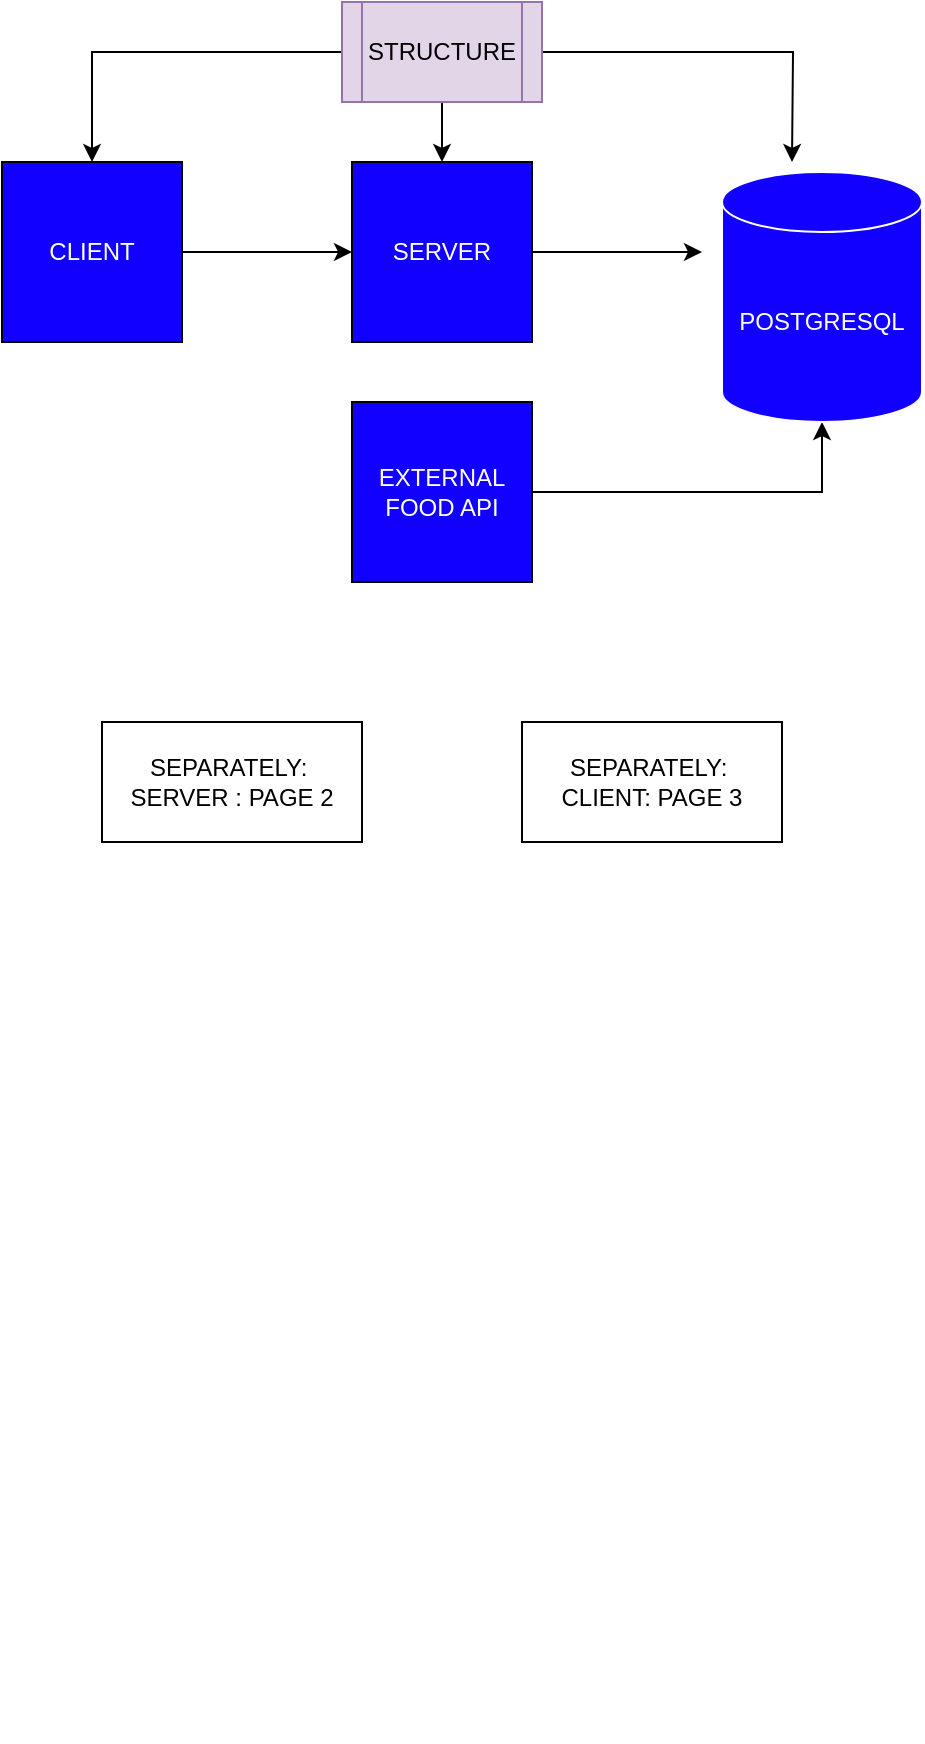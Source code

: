 <mxfile version="22.0.8" type="github" pages="3">
  <diagram name="Structure" id="JzsaE7mzixEYm2brD_ER">
    <mxGraphModel dx="794" dy="471" grid="1" gridSize="10" guides="1" tooltips="1" connect="1" arrows="1" fold="1" page="1" pageScale="1" pageWidth="827" pageHeight="1169" math="0" shadow="0">
      <root>
        <mxCell id="0" />
        <mxCell id="1" parent="0" />
        <mxCell id="BS8KBXqFUGfQ81hWkJ6E-9" style="edgeStyle=orthogonalEdgeStyle;rounded=0;orthogonalLoop=1;jettySize=auto;html=1;entryX=0;entryY=0.5;entryDx=0;entryDy=0;" edge="1" parent="1" source="BS8KBXqFUGfQ81hWkJ6E-1" target="BS8KBXqFUGfQ81hWkJ6E-2">
          <mxGeometry relative="1" as="geometry" />
        </mxCell>
        <mxCell id="BS8KBXqFUGfQ81hWkJ6E-1" value="&lt;font color=&quot;#ffffff&quot;&gt;CLIENT&lt;/font&gt;" style="whiteSpace=wrap;html=1;aspect=fixed;fillColor=#1100FF;" vertex="1" parent="1">
          <mxGeometry x="100" y="100" width="90" height="90" as="geometry" />
        </mxCell>
        <mxCell id="BS8KBXqFUGfQ81hWkJ6E-10" style="edgeStyle=orthogonalEdgeStyle;rounded=0;orthogonalLoop=1;jettySize=auto;html=1;" edge="1" parent="1" source="BS8KBXqFUGfQ81hWkJ6E-2">
          <mxGeometry relative="1" as="geometry">
            <mxPoint x="450" y="145" as="targetPoint" />
          </mxGeometry>
        </mxCell>
        <mxCell id="BS8KBXqFUGfQ81hWkJ6E-2" value="&lt;font color=&quot;#ffffff&quot;&gt;SERVER&lt;/font&gt;" style="whiteSpace=wrap;html=1;aspect=fixed;fillColor=#1100FF;" vertex="1" parent="1">
          <mxGeometry x="275" y="100" width="90" height="90" as="geometry" />
        </mxCell>
        <mxCell id="BS8KBXqFUGfQ81hWkJ6E-5" style="edgeStyle=orthogonalEdgeStyle;rounded=0;orthogonalLoop=1;jettySize=auto;html=1;exitX=0;exitY=0.5;exitDx=0;exitDy=0;entryX=0.5;entryY=0;entryDx=0;entryDy=0;" edge="1" parent="1" source="BS8KBXqFUGfQ81hWkJ6E-4" target="BS8KBXqFUGfQ81hWkJ6E-1">
          <mxGeometry relative="1" as="geometry">
            <mxPoint x="150" y="50" as="targetPoint" />
          </mxGeometry>
        </mxCell>
        <mxCell id="BS8KBXqFUGfQ81hWkJ6E-6" value="" style="edgeStyle=orthogonalEdgeStyle;rounded=0;orthogonalLoop=1;jettySize=auto;html=1;" edge="1" parent="1" source="BS8KBXqFUGfQ81hWkJ6E-4" target="BS8KBXqFUGfQ81hWkJ6E-2">
          <mxGeometry relative="1" as="geometry" />
        </mxCell>
        <mxCell id="BS8KBXqFUGfQ81hWkJ6E-7" style="edgeStyle=orthogonalEdgeStyle;rounded=0;orthogonalLoop=1;jettySize=auto;html=1;entryX=0.5;entryY=0;entryDx=0;entryDy=0;" edge="1" parent="1" source="BS8KBXqFUGfQ81hWkJ6E-4">
          <mxGeometry relative="1" as="geometry">
            <mxPoint x="495" y="100" as="targetPoint" />
          </mxGeometry>
        </mxCell>
        <mxCell id="BS8KBXqFUGfQ81hWkJ6E-4" value="STRUCTURE" style="shape=process;whiteSpace=wrap;html=1;backgroundOutline=1;fillColor=#e1d5e7;strokeColor=#9673a6;" vertex="1" parent="1">
          <mxGeometry x="270" y="20" width="100" height="50" as="geometry" />
        </mxCell>
        <mxCell id="BS8KBXqFUGfQ81hWkJ6E-12" style="edgeStyle=orthogonalEdgeStyle;rounded=0;orthogonalLoop=1;jettySize=auto;html=1;entryX=0.5;entryY=1;entryDx=0;entryDy=0;entryPerimeter=0;" edge="1" parent="1" source="BS8KBXqFUGfQ81hWkJ6E-11" target="BS8KBXqFUGfQ81hWkJ6E-13">
          <mxGeometry relative="1" as="geometry">
            <mxPoint x="520" y="265" as="targetPoint" />
          </mxGeometry>
        </mxCell>
        <mxCell id="BS8KBXqFUGfQ81hWkJ6E-11" value="&lt;font color=&quot;#ffffff&quot;&gt;EXTERNAL&lt;br&gt;FOOD API&lt;/font&gt;" style="whiteSpace=wrap;html=1;aspect=fixed;fillColor=#1100FF;" vertex="1" parent="1">
          <mxGeometry x="275" y="220" width="90" height="90" as="geometry" />
        </mxCell>
        <mxCell id="BS8KBXqFUGfQ81hWkJ6E-13" value="&lt;font color=&quot;#ffffff&quot;&gt;POSTGRESQL&lt;/font&gt;" style="shape=cylinder3;whiteSpace=wrap;html=1;boundedLbl=1;backgroundOutline=1;size=15;strokeColor=#FFFFFF;fillColor=#1100FF;" vertex="1" parent="1">
          <mxGeometry x="460" y="105" width="100" height="125" as="geometry" />
        </mxCell>
        <mxCell id="BS8KBXqFUGfQ81hWkJ6E-31" value="&lt;br&gt;&lt;br&gt;&lt;br&gt;&lt;br&gt;" style="text;strokeColor=none;fillColor=none;align=left;verticalAlign=middle;spacingLeft=4;spacingRight=4;overflow=hidden;points=[[0,0.5],[1,0.5]];portConstraint=eastwest;rotatable=0;whiteSpace=wrap;html=1;" vertex="1" parent="1">
          <mxGeometry x="170" y="860" width="140" height="30" as="geometry" />
        </mxCell>
        <mxCell id="rJvIQBrHJhs6t_hp29pw-1" value="SEPARATELY:&amp;nbsp;&lt;br&gt;SERVER : PAGE 2" style="rounded=0;whiteSpace=wrap;html=1;" vertex="1" parent="1">
          <mxGeometry x="150" y="380" width="130" height="60" as="geometry" />
        </mxCell>
        <mxCell id="rJvIQBrHJhs6t_hp29pw-2" value="SEPARATELY:&amp;nbsp;&lt;br&gt;CLIENT: PAGE 3" style="rounded=0;whiteSpace=wrap;html=1;" vertex="1" parent="1">
          <mxGeometry x="360" y="380" width="130" height="60" as="geometry" />
        </mxCell>
      </root>
    </mxGraphModel>
  </diagram>
  <diagram id="zEPNPe0JOWoJ2jwJCS58" name="Server">
    <mxGraphModel dx="794" dy="471" grid="1" gridSize="10" guides="1" tooltips="1" connect="1" arrows="1" fold="1" page="1" pageScale="1" pageWidth="827" pageHeight="1169" math="0" shadow="0">
      <root>
        <mxCell id="0" />
        <mxCell id="1" parent="0" />
        <mxCell id="WIznzLktalA-ZRz0hnve-1" style="edgeStyle=orthogonalEdgeStyle;rounded=0;orthogonalLoop=1;jettySize=auto;html=1;entryX=0;entryY=0.25;entryDx=0;entryDy=0;" edge="1" parent="1" source="WIznzLktalA-ZRz0hnve-3" target="WIznzLktalA-ZRz0hnve-6">
          <mxGeometry relative="1" as="geometry">
            <mxPoint x="116" y="230" as="targetPoint" />
          </mxGeometry>
        </mxCell>
        <mxCell id="WIznzLktalA-ZRz0hnve-2" style="edgeStyle=orthogonalEdgeStyle;rounded=0;orthogonalLoop=1;jettySize=auto;html=1;entryX=0;entryY=0.5;entryDx=0;entryDy=0;" edge="1" parent="1" source="WIznzLktalA-ZRz0hnve-3" target="WIznzLktalA-ZRz0hnve-9">
          <mxGeometry relative="1" as="geometry" />
        </mxCell>
        <mxCell id="WIznzLktalA-ZRz0hnve-3" value="MYESSEN SERVER" style="whiteSpace=wrap;html=1;aspect=fixed;" vertex="1" parent="1">
          <mxGeometry x="76" y="310" width="80" height="80" as="geometry" />
        </mxCell>
        <mxCell id="WIznzLktalA-ZRz0hnve-4" value="SEPARATELY: SERVER" style="rounded=1;whiteSpace=wrap;html=1;" vertex="1" parent="1">
          <mxGeometry x="10" y="110" width="200" height="60" as="geometry" />
        </mxCell>
        <mxCell id="WIznzLktalA-ZRz0hnve-5" style="edgeStyle=orthogonalEdgeStyle;rounded=0;orthogonalLoop=1;jettySize=auto;html=1;entryX=0;entryY=0.5;entryDx=0;entryDy=0;" edge="1" parent="1" source="WIznzLktalA-ZRz0hnve-6" target="WIznzLktalA-ZRz0hnve-11">
          <mxGeometry relative="1" as="geometry" />
        </mxCell>
        <mxCell id="WIznzLktalA-ZRz0hnve-6" value="FOOD MANAGEMENT" style="rounded=1;whiteSpace=wrap;html=1;" vertex="1" parent="1">
          <mxGeometry x="196" y="210" width="150" height="60" as="geometry" />
        </mxCell>
        <mxCell id="WIznzLktalA-ZRz0hnve-7" style="edgeStyle=orthogonalEdgeStyle;rounded=0;orthogonalLoop=1;jettySize=auto;html=1;" edge="1" parent="1" source="WIznzLktalA-ZRz0hnve-9" target="WIznzLktalA-ZRz0hnve-10">
          <mxGeometry relative="1" as="geometry" />
        </mxCell>
        <mxCell id="WIznzLktalA-ZRz0hnve-8" style="edgeStyle=orthogonalEdgeStyle;rounded=0;orthogonalLoop=1;jettySize=auto;html=1;" edge="1" parent="1" source="WIznzLktalA-ZRz0hnve-9">
          <mxGeometry relative="1" as="geometry">
            <mxPoint x="271" y="540" as="targetPoint" />
          </mxGeometry>
        </mxCell>
        <mxCell id="WIznzLktalA-ZRz0hnve-9" value="USER MANAGEMENT" style="rounded=1;whiteSpace=wrap;html=1;" vertex="1" parent="1">
          <mxGeometry x="196" y="430" width="150" height="60" as="geometry" />
        </mxCell>
        <mxCell id="WIznzLktalA-ZRz0hnve-10" value="&lt;div style=&quot;text-align: center;&quot;&gt;&lt;span style=&quot;background-color: initial;&quot;&gt;CRUD&lt;/span&gt;&lt;/div&gt;* create User&lt;br&gt;* get All Users&lt;br&gt;* get One User&lt;br&gt;* update User&lt;br&gt;* delete User" style="whiteSpace=wrap;html=1;aspect=fixed;align=left;spacingLeft=10;" vertex="1" parent="1">
          <mxGeometry x="406" y="400" width="120" height="120" as="geometry" />
        </mxCell>
        <mxCell id="WIznzLktalA-ZRz0hnve-11" value="&lt;div style=&quot;text-align: center;&quot;&gt;&lt;span style=&quot;background-color: initial;&quot;&gt;CRUD&lt;/span&gt;&lt;/div&gt;* create Food&lt;br&gt;* get All Foods&lt;br&gt;* get One Food&lt;br&gt;* update Food&lt;br&gt;* delete Food" style="whiteSpace=wrap;html=1;aspect=fixed;align=left;spacingLeft=10;" vertex="1" parent="1">
          <mxGeometry x="406" y="180" width="120" height="120" as="geometry" />
        </mxCell>
        <mxCell id="WIznzLktalA-ZRz0hnve-12" style="edgeStyle=orthogonalEdgeStyle;rounded=0;orthogonalLoop=1;jettySize=auto;html=1;" edge="1" parent="1" source="WIznzLktalA-ZRz0hnve-13">
          <mxGeometry relative="1" as="geometry">
            <mxPoint x="276" y="700" as="targetPoint" />
          </mxGeometry>
        </mxCell>
        <mxCell id="WIznzLktalA-ZRz0hnve-13" value="&lt;div style=&quot;text-align: center;&quot;&gt;&lt;/div&gt;&lt;div style=&quot;text-align: center;&quot;&gt;&lt;span style=&quot;background-color: initial;&quot;&gt;AUTH&lt;/span&gt;&lt;/div&gt;&lt;div style=&quot;&quot;&gt;&lt;span style=&quot;background-color: initial;&quot;&gt;* login User&lt;/span&gt;&lt;/div&gt;&lt;div style=&quot;&quot;&gt;&lt;span style=&quot;background-color: initial;&quot;&gt;* get currentUser&lt;/span&gt;&lt;/div&gt;* register User" style="whiteSpace=wrap;html=1;aspect=fixed;align=left;spacingLeft=10;" vertex="1" parent="1">
          <mxGeometry x="216" y="550" width="120" height="120" as="geometry" />
        </mxCell>
        <mxCell id="WIznzLktalA-ZRz0hnve-14" value="&lt;div style=&quot;text-align: center;&quot;&gt;&lt;/div&gt;&lt;div style=&quot;&quot;&gt;&lt;div style=&quot;text-align: center;&quot;&gt;&lt;span style=&quot;background-color: initial;&quot;&gt;JWT&lt;/span&gt;&lt;/div&gt;&lt;div style=&quot;&quot;&gt;&lt;span style=&quot;background-color: initial;&quot;&gt;* create Token&lt;br&gt;&lt;/span&gt;&lt;/div&gt;&lt;div style=&quot;&quot;&gt;&lt;span style=&quot;background-color: initial;&quot;&gt;* validate Token&lt;/span&gt;&lt;/div&gt;&lt;/div&gt;" style="whiteSpace=wrap;html=1;aspect=fixed;align=left;spacingLeft=10;" vertex="1" parent="1">
          <mxGeometry x="216" y="710" width="120" height="120" as="geometry" />
        </mxCell>
      </root>
    </mxGraphModel>
  </diagram>
  <diagram id="06vwunxk9zASoHkrgqf2" name="Client">
    <mxGraphModel dx="794" dy="471" grid="1" gridSize="10" guides="1" tooltips="1" connect="1" arrows="1" fold="1" page="1" pageScale="1" pageWidth="827" pageHeight="1169" math="0" shadow="0">
      <root>
        <mxCell id="0" />
        <mxCell id="1" parent="0" />
      </root>
    </mxGraphModel>
  </diagram>
</mxfile>
